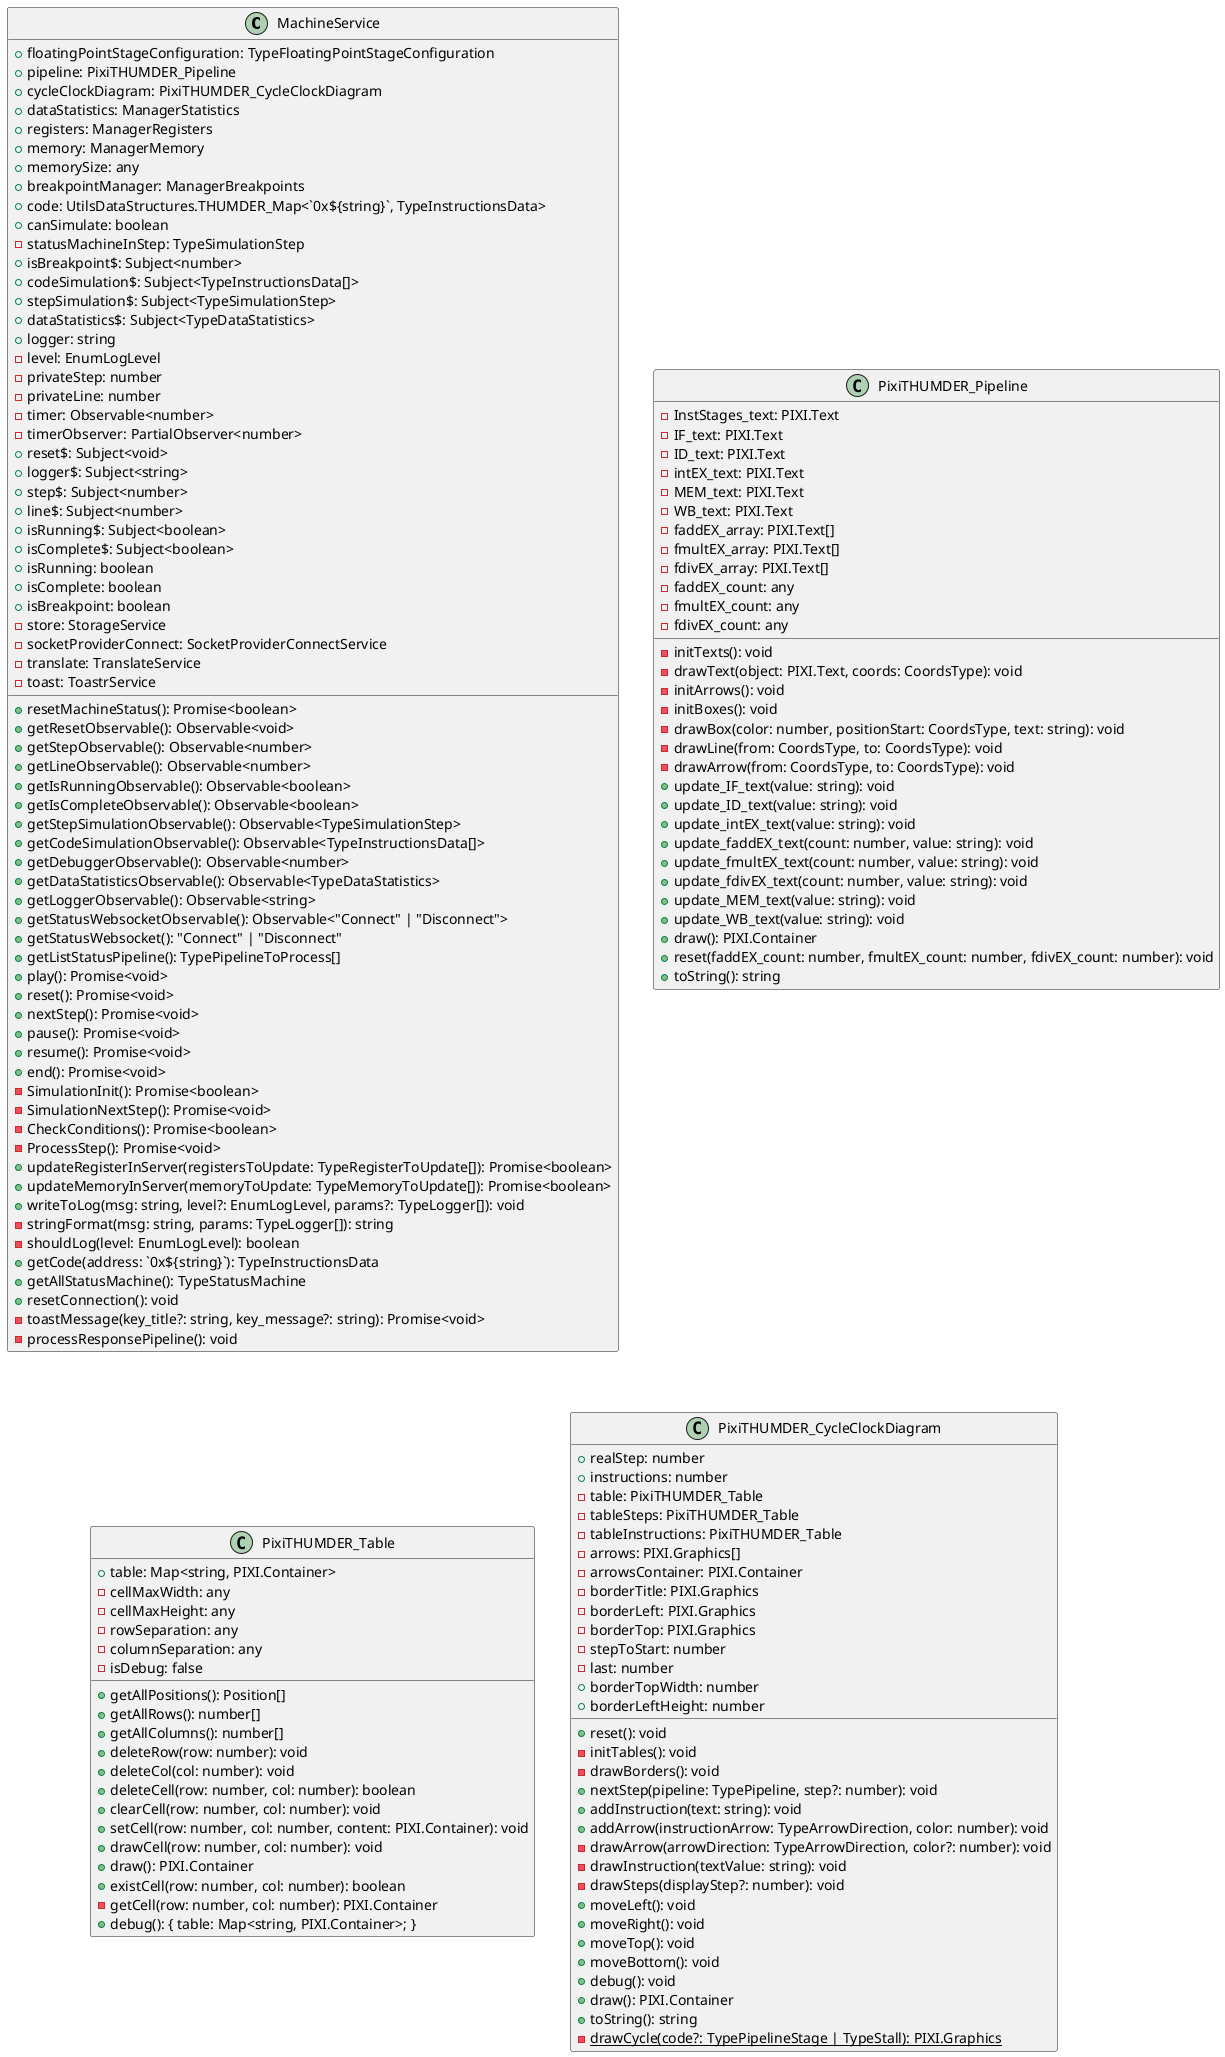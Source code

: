 @startuml
'https://plantuml.com/class-diagram
class MachineService {
    +floatingPointStageConfiguration: TypeFloatingPointStageConfiguration
        +pipeline: PixiTHUMDER_Pipeline
        +cycleClockDiagram: PixiTHUMDER_CycleClockDiagram
        +dataStatistics: ManagerStatistics
        +registers: ManagerRegisters
        +memory: ManagerMemory
        +memorySize: any
        +breakpointManager: ManagerBreakpoints
        +code: UtilsDataStructures.THUMDER_Map<`0x${string}`, TypeInstructionsData>
        +canSimulate: boolean
        -statusMachineInStep: TypeSimulationStep
        +isBreakpoint$: Subject<number>
        +codeSimulation$: Subject<TypeInstructionsData[]>
        +stepSimulation$: Subject<TypeSimulationStep>
        +dataStatistics$: Subject<TypeDataStatistics>
        +logger: string
        -level: EnumLogLevel
        -privateStep: number
        -privateLine: number
        -timer: Observable<number>
        -timerObserver: PartialObserver<number>
        +reset$: Subject<void>
        +logger$: Subject<string>
        +step$: Subject<number>
        +line$: Subject<number>
        +isRunning$: Subject<boolean>
        +isComplete$: Subject<boolean>
        +isRunning: boolean
        +isComplete: boolean
        +isBreakpoint: boolean
        -store: StorageService
        -socketProviderConnect: SocketProviderConnectService
        -translate: TranslateService
        -toast: ToastrService
        +resetMachineStatus(): Promise<boolean>
        +getResetObservable(): Observable<void>
        +getStepObservable(): Observable<number>
        +getLineObservable(): Observable<number>
        +getIsRunningObservable(): Observable<boolean>
        +getIsCompleteObservable(): Observable<boolean>
        +getStepSimulationObservable(): Observable<TypeSimulationStep>
        +getCodeSimulationObservable(): Observable<TypeInstructionsData[]>
        +getDebuggerObservable(): Observable<number>
        +getDataStatisticsObservable(): Observable<TypeDataStatistics>
        +getLoggerObservable(): Observable<string>
        +getStatusWebsocketObservable(): Observable<"Connect" | "Disconnect">
        +getStatusWebsocket(): "Connect" | "Disconnect"
        +getListStatusPipeline(): TypePipelineToProcess[]
        +play(): Promise<void>
        +reset(): Promise<void>
        +nextStep(): Promise<void>
        +pause(): Promise<void>
        +resume(): Promise<void>
        +end(): Promise<void>
        -SimulationInit(): Promise<boolean>
        -SimulationNextStep(): Promise<void>
        -CheckConditions(): Promise<boolean>
        -ProcessStep(): Promise<void>
        +updateRegisterInServer(registersToUpdate: TypeRegisterToUpdate[]): Promise<boolean>
        +updateMemoryInServer(memoryToUpdate: TypeMemoryToUpdate[]): Promise<boolean>
        +writeToLog(msg: string, level?: EnumLogLevel, params?: TypeLogger[]): void
        -stringFormat(msg: string, params: TypeLogger[]): string
        -shouldLog(level: EnumLogLevel): boolean
        +getCode(address: `0x${string}`): TypeInstructionsData
        +getAllStatusMachine(): TypeStatusMachine
        +resetConnection(): void
        -toastMessage(key_title?: string, key_message?: string): Promise<void>
        -processResponsePipeline(): void
}

class PixiTHUMDER_Pipeline {
    -InstStages_text: PIXI.Text
    -IF_text: PIXI.Text
    -ID_text: PIXI.Text
    -intEX_text: PIXI.Text
    -MEM_text: PIXI.Text
    -WB_text: PIXI.Text
    -faddEX_array: PIXI.Text[]
    -fmultEX_array: PIXI.Text[]
    -fdivEX_array: PIXI.Text[]
    -faddEX_count: any
    -fmultEX_count: any
    -fdivEX_count: any
    -initTexts(): void
    -drawText(object: PIXI.Text, coords: CoordsType): void
    -initArrows(): void
    -initBoxes(): void
    -drawBox(color: number, positionStart: CoordsType, text: string): void
    -drawLine(from: CoordsType, to: CoordsType): void
    -drawArrow(from: CoordsType, to: CoordsType): void
    +update_IF_text(value: string): void
    +update_ID_text(value: string): void
    +update_intEX_text(value: string): void
    +update_faddEX_text(count: number, value: string): void
    +update_fmultEX_text(count: number, value: string): void
    +update_fdivEX_text(count: number, value: string): void
    +update_MEM_text(value: string): void
    +update_WB_text(value: string): void
    +draw(): PIXI.Container
    +reset(faddEX_count: number, fmultEX_count: number, fdivEX_count: number): void
    +toString(): string
}

class PixiTHUMDER_Table {
    +table: Map<string, PIXI.Container>
    -cellMaxWidth: any
    -cellMaxHeight: any
    -rowSeparation: any
    -columnSeparation: any
    -isDebug: false
    +getAllPositions(): Position[]
    +getAllRows(): number[]
    +getAllColumns(): number[]
    +deleteRow(row: number): void
    +deleteCol(col: number): void
    +deleteCell(row: number, col: number): boolean
    +clearCell(row: number, col: number): void
    +setCell(row: number, col: number, content: PIXI.Container): void
    +drawCell(row: number, col: number): void
    +draw(): PIXI.Container
    +existCell(row: number, col: number): boolean
    -getCell(row: number, col: number): PIXI.Container
    +debug(): { table: Map<string, PIXI.Container>; }
}
class PixiTHUMDER_CycleClockDiagram {
    +realStep: number
    +instructions: number
    -table: PixiTHUMDER_Table
    -tableSteps: PixiTHUMDER_Table
    -tableInstructions: PixiTHUMDER_Table
    -arrows: PIXI.Graphics[]
    -arrowsContainer: PIXI.Container
    -borderTitle: PIXI.Graphics
    -borderLeft: PIXI.Graphics
    -borderTop: PIXI.Graphics
    -stepToStart: number
    -last: number
    +borderTopWidth: number
    +borderLeftHeight: number
    +reset(): void
    -initTables(): void
    -drawBorders(): void
    +nextStep(pipeline: TypePipeline, step?: number): void
    +addInstruction(text: string): void
    +addArrow(instructionArrow: TypeArrowDirection, color: number): void
    -drawArrow(arrowDirection: TypeArrowDirection, color?: number): void
    -drawInstruction(textValue: string): void
    -drawSteps(displayStep?: number): void
    +moveLeft(): void
    +moveRight(): void
    +moveTop(): void
    +moveBottom(): void
    +debug(): void
    +draw(): PIXI.Container
    +toString(): string
    -{static} drawCycle(code?: TypePipelineStage | TypeStall): PIXI.Graphics
}
@enduml
